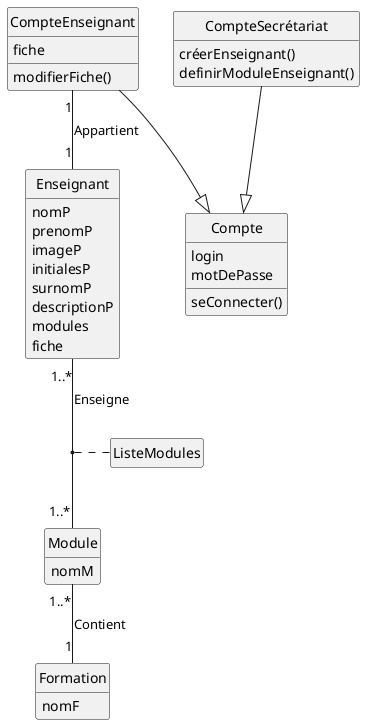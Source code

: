 @startuml ClassesProbables
'--------------------------------
' Parametres pour le dessin
'--------------------------------
hide circle
hide empty members
hide empty methods
'--------------------------------


'--------------------------------
'Partie serveur 
'--------------------------------
class Enseignant 
{
  nomP
  prenomP
  imageP
  initialesP
  surnomP
  descriptionP
  modules
  fiche

}




class Module
{
    nomM
}


class Formation
{
  nomF
}






class Compte
{
    login 
    motDePasse
    

    seConnecter()
}

class CompteEnseignant
{
   fiche

   modifierFiche()
}

class CompteSecrétariat
{
   créerEnseignant()
   definirModuleEnseignant()
}




CompteEnseignant --|> Compte
CompteSecrétariat --|> Compte



Enseignant "1..*"--"1..*" Module : Enseigne
CompteEnseignant "1" -- "1" Enseignant : Appartient
Module "1..*"--"1" Formation : Contient


(Enseignant, Module) . ListeModules


'---------------------------------
 

@enduml